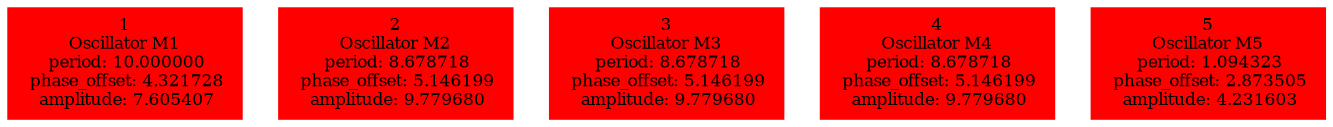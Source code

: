  digraph g{ forcelabels=true;
1 [label=<1<BR />Oscillator M1<BR /> period: 10.000000<BR /> phase_offset: 4.321728<BR /> amplitude: 7.605407>, shape=box,color=red,style=filled,fontsize=8];2 [label=<2<BR />Oscillator M2<BR /> period: 8.678718<BR /> phase_offset: 5.146199<BR /> amplitude: 9.779680>, shape=box,color=red,style=filled,fontsize=8];3 [label=<3<BR />Oscillator M3<BR /> period: 8.678718<BR /> phase_offset: 5.146199<BR /> amplitude: 9.779680>, shape=box,color=red,style=filled,fontsize=8];4 [label=<4<BR />Oscillator M4<BR /> period: 8.678718<BR /> phase_offset: 5.146199<BR /> amplitude: 9.779680>, shape=box,color=red,style=filled,fontsize=8];5 [label=<5<BR />Oscillator M5<BR /> period: 1.094323<BR /> phase_offset: 2.873505<BR /> amplitude: 4.231603>, shape=box,color=red,style=filled,fontsize=8]; }
